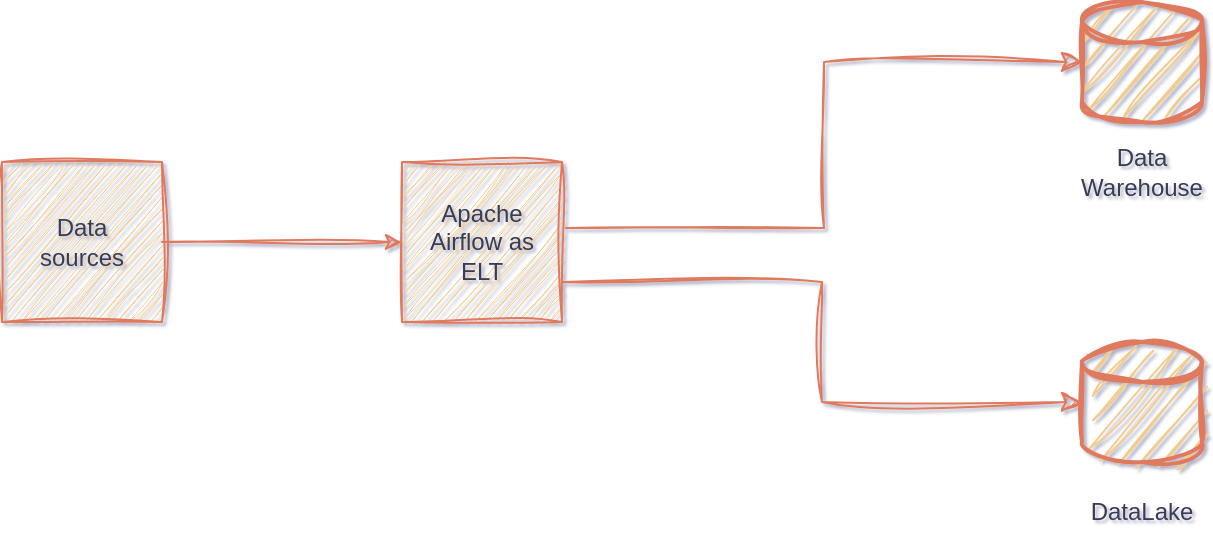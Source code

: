 <mxfile version="24.4.6" type="github">
  <diagram name="Page-1" id="HMe04MvFaul-6fBr2Olu">
    <mxGraphModel dx="1364" dy="790" grid="1" gridSize="12" guides="1" tooltips="1" connect="1" arrows="1" fold="1" page="1" pageScale="1" pageWidth="850" pageHeight="1100" background="none" math="0" shadow="1">
      <root>
        <mxCell id="0" />
        <mxCell id="1" parent="0" />
        <mxCell id="DXzOdZyt8kbyVgt-Idxx-1" value="" style="whiteSpace=wrap;html=1;aspect=fixed;sketch=1;curveFitting=1;jiggle=2;labelBackgroundColor=none;fillColor=#F2CC8F;strokeColor=#E07A5F;fontColor=#393C56;" vertex="1" parent="1">
          <mxGeometry x="130" y="220" width="80" height="80" as="geometry" />
        </mxCell>
        <mxCell id="DXzOdZyt8kbyVgt-Idxx-3" value="" style="whiteSpace=wrap;html=1;aspect=fixed;sketch=1;curveFitting=1;jiggle=2;labelBackgroundColor=none;fillColor=#F2CC8F;strokeColor=#E07A5F;fontColor=#393C56;" vertex="1" parent="1">
          <mxGeometry x="330" y="220" width="80" height="80" as="geometry" />
        </mxCell>
        <mxCell id="DXzOdZyt8kbyVgt-Idxx-5" value="" style="endArrow=classic;html=1;rounded=0;exitX=1;exitY=0.5;exitDx=0;exitDy=0;sketch=1;curveFitting=1;jiggle=2;labelBackgroundColor=none;strokeColor=#E07A5F;fontColor=default;" edge="1" parent="1" source="DXzOdZyt8kbyVgt-Idxx-1">
          <mxGeometry width="50" height="50" relative="1" as="geometry">
            <mxPoint x="310" y="261" as="sourcePoint" />
            <mxPoint x="330" y="260" as="targetPoint" />
          </mxGeometry>
        </mxCell>
        <mxCell id="DXzOdZyt8kbyVgt-Idxx-10" value="" style="strokeWidth=2;html=1;shape=mxgraph.flowchart.database;whiteSpace=wrap;sketch=1;curveFitting=1;jiggle=2;labelBackgroundColor=none;fillColor=#F2CC8F;strokeColor=#E07A5F;fontColor=#393C56;" vertex="1" parent="1">
          <mxGeometry x="670" y="140" width="60" height="60" as="geometry" />
        </mxCell>
        <mxCell id="DXzOdZyt8kbyVgt-Idxx-11" value="" style="strokeWidth=2;html=1;shape=mxgraph.flowchart.database;whiteSpace=wrap;sketch=1;curveFitting=1;jiggle=2;labelBackgroundColor=none;fillColor=#F2CC8F;strokeColor=#E07A5F;fontColor=#393C56;" vertex="1" parent="1">
          <mxGeometry x="670" y="310" width="60" height="60" as="geometry" />
        </mxCell>
        <mxCell id="DXzOdZyt8kbyVgt-Idxx-12" value="" style="edgeStyle=elbowEdgeStyle;elbow=horizontal;endArrow=classic;html=1;curved=0;rounded=0;endSize=8;startSize=8;entryX=0;entryY=0.5;entryDx=0;entryDy=0;entryPerimeter=0;exitX=1.025;exitY=0.413;exitDx=0;exitDy=0;exitPerimeter=0;sketch=1;curveFitting=1;jiggle=2;labelBackgroundColor=none;strokeColor=#E07A5F;fontColor=default;" edge="1" parent="1" source="DXzOdZyt8kbyVgt-Idxx-3" target="DXzOdZyt8kbyVgt-Idxx-10">
          <mxGeometry width="50" height="50" relative="1" as="geometry">
            <mxPoint x="530" y="250" as="sourcePoint" />
            <mxPoint x="580" y="200" as="targetPoint" />
          </mxGeometry>
        </mxCell>
        <mxCell id="DXzOdZyt8kbyVgt-Idxx-13" value="" style="edgeStyle=elbowEdgeStyle;elbow=horizontal;endArrow=classic;html=1;curved=0;rounded=0;endSize=8;startSize=8;entryX=0;entryY=0.5;entryDx=0;entryDy=0;entryPerimeter=0;exitX=1;exitY=0.75;exitDx=0;exitDy=0;sketch=1;curveFitting=1;jiggle=2;labelBackgroundColor=none;strokeColor=#E07A5F;fontColor=default;" edge="1" parent="1" source="DXzOdZyt8kbyVgt-Idxx-3" target="DXzOdZyt8kbyVgt-Idxx-11">
          <mxGeometry width="50" height="50" relative="1" as="geometry">
            <mxPoint x="530" y="280" as="sourcePoint" />
            <mxPoint x="580" y="230" as="targetPoint" />
          </mxGeometry>
        </mxCell>
        <mxCell id="DXzOdZyt8kbyVgt-Idxx-14" value="Data sources" style="text;html=1;align=center;verticalAlign=middle;whiteSpace=wrap;rounded=0;sketch=1;curveFitting=1;jiggle=2;labelBackgroundColor=none;fontColor=#393C56;" vertex="1" parent="1">
          <mxGeometry x="140" y="245" width="60" height="30" as="geometry" />
        </mxCell>
        <mxCell id="DXzOdZyt8kbyVgt-Idxx-16" value="Apache Airflow as ELT" style="text;html=1;align=center;verticalAlign=middle;whiteSpace=wrap;rounded=0;sketch=1;curveFitting=1;jiggle=2;labelBackgroundColor=none;fontColor=#393C56;" vertex="1" parent="1">
          <mxGeometry x="340" y="245" width="60" height="30" as="geometry" />
        </mxCell>
        <mxCell id="DXzOdZyt8kbyVgt-Idxx-17" value="Data Warehouse" style="text;html=1;align=center;verticalAlign=middle;whiteSpace=wrap;rounded=0;sketch=1;curveFitting=1;jiggle=2;labelBackgroundColor=none;fontColor=#393C56;" vertex="1" parent="1">
          <mxGeometry x="670" y="210" width="60" height="30" as="geometry" />
        </mxCell>
        <mxCell id="DXzOdZyt8kbyVgt-Idxx-18" value="DataLake" style="text;html=1;align=center;verticalAlign=middle;whiteSpace=wrap;rounded=0;sketch=1;curveFitting=1;jiggle=2;labelBackgroundColor=none;fontColor=#393C56;" vertex="1" parent="1">
          <mxGeometry x="670" y="380" width="60" height="30" as="geometry" />
        </mxCell>
      </root>
    </mxGraphModel>
  </diagram>
</mxfile>
